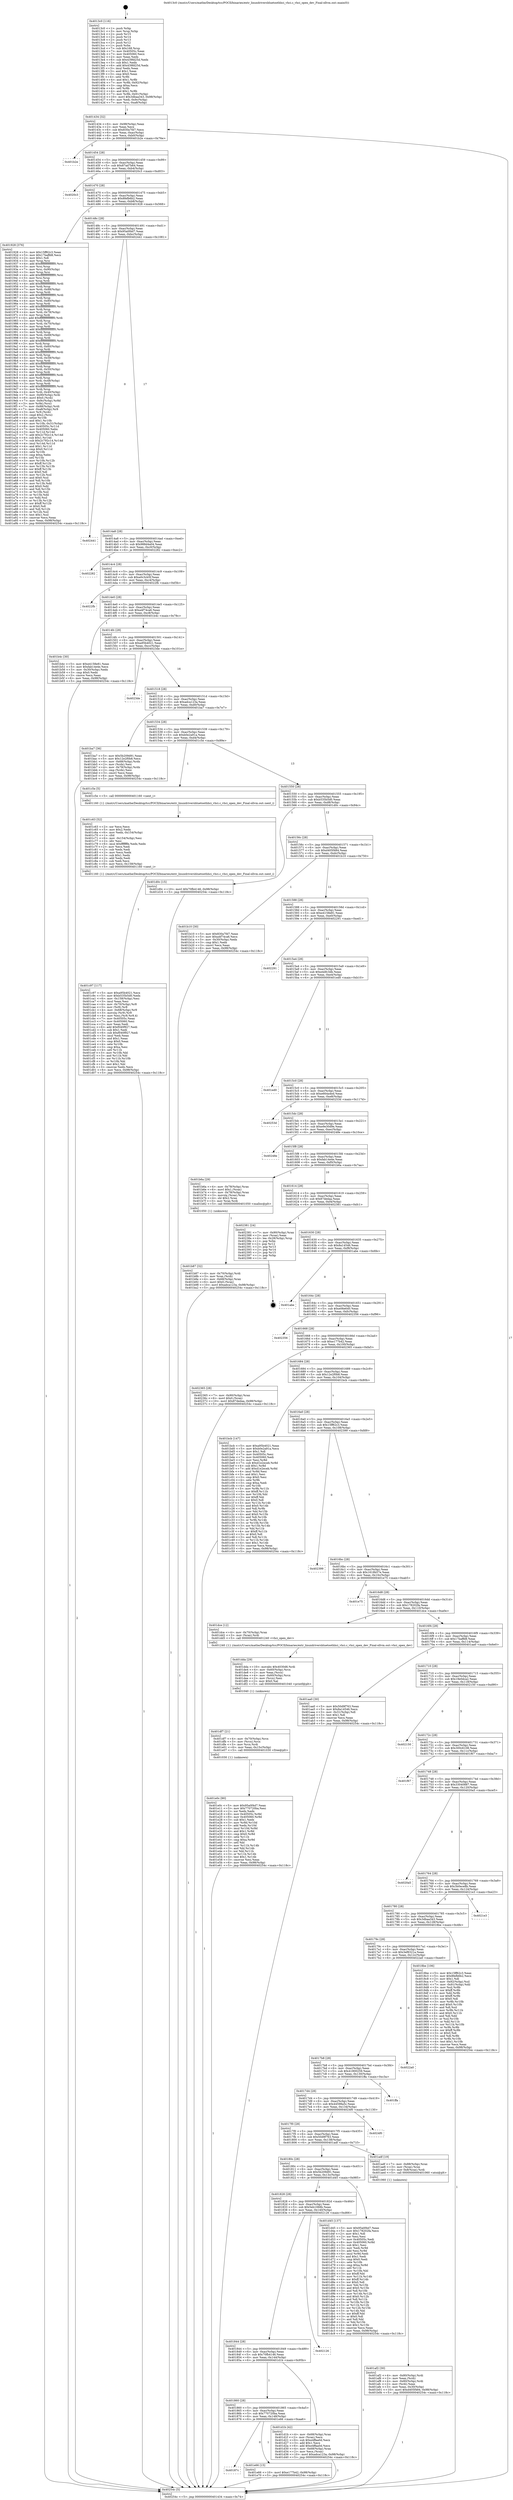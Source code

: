 digraph "0x4013c0" {
  label = "0x4013c0 (/mnt/c/Users/mathe/Desktop/tcc/POCII/binaries/extr_linuxdriversbluetoothhci_vhci.c_vhci_open_dev_Final-ollvm.out::main(0))"
  labelloc = "t"
  node[shape=record]

  Entry [label="",width=0.3,height=0.3,shape=circle,fillcolor=black,style=filled]
  "0x401434" [label="{
     0x401434 [32]\l
     | [instrs]\l
     &nbsp;&nbsp;0x401434 \<+6\>: mov -0x98(%rbp),%eax\l
     &nbsp;&nbsp;0x40143a \<+2\>: mov %eax,%ecx\l
     &nbsp;&nbsp;0x40143c \<+6\>: sub $0x830a7fd7,%ecx\l
     &nbsp;&nbsp;0x401442 \<+6\>: mov %eax,-0xac(%rbp)\l
     &nbsp;&nbsp;0x401448 \<+6\>: mov %ecx,-0xb0(%rbp)\l
     &nbsp;&nbsp;0x40144e \<+6\>: je 0000000000401b2e \<main+0x76e\>\l
  }"]
  "0x401b2e" [label="{
     0x401b2e\l
  }", style=dashed]
  "0x401454" [label="{
     0x401454 [28]\l
     | [instrs]\l
     &nbsp;&nbsp;0x401454 \<+5\>: jmp 0000000000401459 \<main+0x99\>\l
     &nbsp;&nbsp;0x401459 \<+6\>: mov -0xac(%rbp),%eax\l
     &nbsp;&nbsp;0x40145f \<+5\>: sub $0x87ad7b64,%eax\l
     &nbsp;&nbsp;0x401464 \<+6\>: mov %eax,-0xb4(%rbp)\l
     &nbsp;&nbsp;0x40146a \<+6\>: je 00000000004020c3 \<main+0xd03\>\l
  }"]
  Exit [label="",width=0.3,height=0.3,shape=circle,fillcolor=black,style=filled,peripheries=2]
  "0x4020c3" [label="{
     0x4020c3\l
  }", style=dashed]
  "0x401470" [label="{
     0x401470 [28]\l
     | [instrs]\l
     &nbsp;&nbsp;0x401470 \<+5\>: jmp 0000000000401475 \<main+0xb5\>\l
     &nbsp;&nbsp;0x401475 \<+6\>: mov -0xac(%rbp),%eax\l
     &nbsp;&nbsp;0x40147b \<+5\>: sub $0x8fefb6b2,%eax\l
     &nbsp;&nbsp;0x401480 \<+6\>: mov %eax,-0xb8(%rbp)\l
     &nbsp;&nbsp;0x401486 \<+6\>: je 0000000000401928 \<main+0x568\>\l
  }"]
  "0x40187c" [label="{
     0x40187c\l
  }", style=dashed]
  "0x401928" [label="{
     0x401928 [376]\l
     | [instrs]\l
     &nbsp;&nbsp;0x401928 \<+5\>: mov $0x15ff62c3,%eax\l
     &nbsp;&nbsp;0x40192d \<+5\>: mov $0x17baffd8,%ecx\l
     &nbsp;&nbsp;0x401932 \<+2\>: mov $0x1,%dl\l
     &nbsp;&nbsp;0x401934 \<+3\>: mov %rsp,%rsi\l
     &nbsp;&nbsp;0x401937 \<+4\>: add $0xfffffffffffffff0,%rsi\l
     &nbsp;&nbsp;0x40193b \<+3\>: mov %rsi,%rsp\l
     &nbsp;&nbsp;0x40193e \<+7\>: mov %rsi,-0x90(%rbp)\l
     &nbsp;&nbsp;0x401945 \<+3\>: mov %rsp,%rsi\l
     &nbsp;&nbsp;0x401948 \<+4\>: add $0xfffffffffffffff0,%rsi\l
     &nbsp;&nbsp;0x40194c \<+3\>: mov %rsi,%rsp\l
     &nbsp;&nbsp;0x40194f \<+3\>: mov %rsp,%rdi\l
     &nbsp;&nbsp;0x401952 \<+4\>: add $0xfffffffffffffff0,%rdi\l
     &nbsp;&nbsp;0x401956 \<+3\>: mov %rdi,%rsp\l
     &nbsp;&nbsp;0x401959 \<+7\>: mov %rdi,-0x88(%rbp)\l
     &nbsp;&nbsp;0x401960 \<+3\>: mov %rsp,%rdi\l
     &nbsp;&nbsp;0x401963 \<+4\>: add $0xfffffffffffffff0,%rdi\l
     &nbsp;&nbsp;0x401967 \<+3\>: mov %rdi,%rsp\l
     &nbsp;&nbsp;0x40196a \<+4\>: mov %rdi,-0x80(%rbp)\l
     &nbsp;&nbsp;0x40196e \<+3\>: mov %rsp,%rdi\l
     &nbsp;&nbsp;0x401971 \<+4\>: add $0xfffffffffffffff0,%rdi\l
     &nbsp;&nbsp;0x401975 \<+3\>: mov %rdi,%rsp\l
     &nbsp;&nbsp;0x401978 \<+4\>: mov %rdi,-0x78(%rbp)\l
     &nbsp;&nbsp;0x40197c \<+3\>: mov %rsp,%rdi\l
     &nbsp;&nbsp;0x40197f \<+4\>: add $0xfffffffffffffff0,%rdi\l
     &nbsp;&nbsp;0x401983 \<+3\>: mov %rdi,%rsp\l
     &nbsp;&nbsp;0x401986 \<+4\>: mov %rdi,-0x70(%rbp)\l
     &nbsp;&nbsp;0x40198a \<+3\>: mov %rsp,%rdi\l
     &nbsp;&nbsp;0x40198d \<+4\>: add $0xfffffffffffffff0,%rdi\l
     &nbsp;&nbsp;0x401991 \<+3\>: mov %rdi,%rsp\l
     &nbsp;&nbsp;0x401994 \<+4\>: mov %rdi,-0x68(%rbp)\l
     &nbsp;&nbsp;0x401998 \<+3\>: mov %rsp,%rdi\l
     &nbsp;&nbsp;0x40199b \<+4\>: add $0xfffffffffffffff0,%rdi\l
     &nbsp;&nbsp;0x40199f \<+3\>: mov %rdi,%rsp\l
     &nbsp;&nbsp;0x4019a2 \<+4\>: mov %rdi,-0x60(%rbp)\l
     &nbsp;&nbsp;0x4019a6 \<+3\>: mov %rsp,%rdi\l
     &nbsp;&nbsp;0x4019a9 \<+4\>: add $0xfffffffffffffff0,%rdi\l
     &nbsp;&nbsp;0x4019ad \<+3\>: mov %rdi,%rsp\l
     &nbsp;&nbsp;0x4019b0 \<+4\>: mov %rdi,-0x58(%rbp)\l
     &nbsp;&nbsp;0x4019b4 \<+3\>: mov %rsp,%rdi\l
     &nbsp;&nbsp;0x4019b7 \<+4\>: add $0xfffffffffffffff0,%rdi\l
     &nbsp;&nbsp;0x4019bb \<+3\>: mov %rdi,%rsp\l
     &nbsp;&nbsp;0x4019be \<+4\>: mov %rdi,-0x50(%rbp)\l
     &nbsp;&nbsp;0x4019c2 \<+3\>: mov %rsp,%rdi\l
     &nbsp;&nbsp;0x4019c5 \<+4\>: add $0xfffffffffffffff0,%rdi\l
     &nbsp;&nbsp;0x4019c9 \<+3\>: mov %rdi,%rsp\l
     &nbsp;&nbsp;0x4019cc \<+4\>: mov %rdi,-0x48(%rbp)\l
     &nbsp;&nbsp;0x4019d0 \<+3\>: mov %rsp,%rdi\l
     &nbsp;&nbsp;0x4019d3 \<+4\>: add $0xfffffffffffffff0,%rdi\l
     &nbsp;&nbsp;0x4019d7 \<+3\>: mov %rdi,%rsp\l
     &nbsp;&nbsp;0x4019da \<+4\>: mov %rdi,-0x40(%rbp)\l
     &nbsp;&nbsp;0x4019de \<+7\>: mov -0x90(%rbp),%rdi\l
     &nbsp;&nbsp;0x4019e5 \<+6\>: movl $0x0,(%rdi)\l
     &nbsp;&nbsp;0x4019eb \<+7\>: mov -0x9c(%rbp),%r8d\l
     &nbsp;&nbsp;0x4019f2 \<+3\>: mov %r8d,(%rsi)\l
     &nbsp;&nbsp;0x4019f5 \<+7\>: mov -0x88(%rbp),%rdi\l
     &nbsp;&nbsp;0x4019fc \<+7\>: mov -0xa8(%rbp),%r9\l
     &nbsp;&nbsp;0x401a03 \<+3\>: mov %r9,(%rdi)\l
     &nbsp;&nbsp;0x401a06 \<+3\>: cmpl $0x2,(%rsi)\l
     &nbsp;&nbsp;0x401a09 \<+4\>: setne %r10b\l
     &nbsp;&nbsp;0x401a0d \<+4\>: and $0x1,%r10b\l
     &nbsp;&nbsp;0x401a11 \<+4\>: mov %r10b,-0x31(%rbp)\l
     &nbsp;&nbsp;0x401a15 \<+8\>: mov 0x40505c,%r11d\l
     &nbsp;&nbsp;0x401a1d \<+7\>: mov 0x405060,%ebx\l
     &nbsp;&nbsp;0x401a24 \<+3\>: mov %r11d,%r14d\l
     &nbsp;&nbsp;0x401a27 \<+7\>: add $0x2c792c14,%r14d\l
     &nbsp;&nbsp;0x401a2e \<+4\>: sub $0x1,%r14d\l
     &nbsp;&nbsp;0x401a32 \<+7\>: sub $0x2c792c14,%r14d\l
     &nbsp;&nbsp;0x401a39 \<+4\>: imul %r14d,%r11d\l
     &nbsp;&nbsp;0x401a3d \<+4\>: and $0x1,%r11d\l
     &nbsp;&nbsp;0x401a41 \<+4\>: cmp $0x0,%r11d\l
     &nbsp;&nbsp;0x401a45 \<+4\>: sete %r10b\l
     &nbsp;&nbsp;0x401a49 \<+3\>: cmp $0xa,%ebx\l
     &nbsp;&nbsp;0x401a4c \<+4\>: setl %r15b\l
     &nbsp;&nbsp;0x401a50 \<+3\>: mov %r10b,%r12b\l
     &nbsp;&nbsp;0x401a53 \<+4\>: xor $0xff,%r12b\l
     &nbsp;&nbsp;0x401a57 \<+3\>: mov %r15b,%r13b\l
     &nbsp;&nbsp;0x401a5a \<+4\>: xor $0xff,%r13b\l
     &nbsp;&nbsp;0x401a5e \<+3\>: xor $0x0,%dl\l
     &nbsp;&nbsp;0x401a61 \<+3\>: mov %r12b,%sil\l
     &nbsp;&nbsp;0x401a64 \<+4\>: and $0x0,%sil\l
     &nbsp;&nbsp;0x401a68 \<+3\>: and %dl,%r10b\l
     &nbsp;&nbsp;0x401a6b \<+3\>: mov %r13b,%dil\l
     &nbsp;&nbsp;0x401a6e \<+4\>: and $0x0,%dil\l
     &nbsp;&nbsp;0x401a72 \<+3\>: and %dl,%r15b\l
     &nbsp;&nbsp;0x401a75 \<+3\>: or %r10b,%sil\l
     &nbsp;&nbsp;0x401a78 \<+3\>: or %r15b,%dil\l
     &nbsp;&nbsp;0x401a7b \<+3\>: xor %dil,%sil\l
     &nbsp;&nbsp;0x401a7e \<+3\>: or %r13b,%r12b\l
     &nbsp;&nbsp;0x401a81 \<+4\>: xor $0xff,%r12b\l
     &nbsp;&nbsp;0x401a85 \<+3\>: or $0x0,%dl\l
     &nbsp;&nbsp;0x401a88 \<+3\>: and %dl,%r12b\l
     &nbsp;&nbsp;0x401a8b \<+3\>: or %r12b,%sil\l
     &nbsp;&nbsp;0x401a8e \<+4\>: test $0x1,%sil\l
     &nbsp;&nbsp;0x401a92 \<+3\>: cmovne %ecx,%eax\l
     &nbsp;&nbsp;0x401a95 \<+6\>: mov %eax,-0x98(%rbp)\l
     &nbsp;&nbsp;0x401a9b \<+5\>: jmp 000000000040254c \<main+0x118c\>\l
  }"]
  "0x40148c" [label="{
     0x40148c [28]\l
     | [instrs]\l
     &nbsp;&nbsp;0x40148c \<+5\>: jmp 0000000000401491 \<main+0xd1\>\l
     &nbsp;&nbsp;0x401491 \<+6\>: mov -0xac(%rbp),%eax\l
     &nbsp;&nbsp;0x401497 \<+5\>: sub $0x95a0f4d7,%eax\l
     &nbsp;&nbsp;0x40149c \<+6\>: mov %eax,-0xbc(%rbp)\l
     &nbsp;&nbsp;0x4014a2 \<+6\>: je 0000000000402441 \<main+0x1081\>\l
  }"]
  "0x401e66" [label="{
     0x401e66 [15]\l
     | [instrs]\l
     &nbsp;&nbsp;0x401e66 \<+10\>: movl $0xe177b42,-0x98(%rbp)\l
     &nbsp;&nbsp;0x401e70 \<+5\>: jmp 000000000040254c \<main+0x118c\>\l
  }"]
  "0x402441" [label="{
     0x402441\l
  }", style=dashed]
  "0x4014a8" [label="{
     0x4014a8 [28]\l
     | [instrs]\l
     &nbsp;&nbsp;0x4014a8 \<+5\>: jmp 00000000004014ad \<main+0xed\>\l
     &nbsp;&nbsp;0x4014ad \<+6\>: mov -0xac(%rbp),%eax\l
     &nbsp;&nbsp;0x4014b3 \<+5\>: sub $0x988d4a04,%eax\l
     &nbsp;&nbsp;0x4014b8 \<+6\>: mov %eax,-0xc0(%rbp)\l
     &nbsp;&nbsp;0x4014be \<+6\>: je 0000000000402282 \<main+0xec2\>\l
  }"]
  "0x401e0c" [label="{
     0x401e0c [90]\l
     | [instrs]\l
     &nbsp;&nbsp;0x401e0c \<+5\>: mov $0x95a0f4d7,%eax\l
     &nbsp;&nbsp;0x401e11 \<+5\>: mov $0x770720ba,%esi\l
     &nbsp;&nbsp;0x401e16 \<+2\>: xor %edx,%edx\l
     &nbsp;&nbsp;0x401e18 \<+8\>: mov 0x40505c,%r8d\l
     &nbsp;&nbsp;0x401e20 \<+8\>: mov 0x405060,%r9d\l
     &nbsp;&nbsp;0x401e28 \<+3\>: sub $0x1,%edx\l
     &nbsp;&nbsp;0x401e2b \<+3\>: mov %r8d,%r10d\l
     &nbsp;&nbsp;0x401e2e \<+3\>: add %edx,%r10d\l
     &nbsp;&nbsp;0x401e31 \<+4\>: imul %r10d,%r8d\l
     &nbsp;&nbsp;0x401e35 \<+4\>: and $0x1,%r8d\l
     &nbsp;&nbsp;0x401e39 \<+4\>: cmp $0x0,%r8d\l
     &nbsp;&nbsp;0x401e3d \<+4\>: sete %r11b\l
     &nbsp;&nbsp;0x401e41 \<+4\>: cmp $0xa,%r9d\l
     &nbsp;&nbsp;0x401e45 \<+3\>: setl %bl\l
     &nbsp;&nbsp;0x401e48 \<+3\>: mov %r11b,%r14b\l
     &nbsp;&nbsp;0x401e4b \<+3\>: and %bl,%r14b\l
     &nbsp;&nbsp;0x401e4e \<+3\>: xor %bl,%r11b\l
     &nbsp;&nbsp;0x401e51 \<+3\>: or %r11b,%r14b\l
     &nbsp;&nbsp;0x401e54 \<+4\>: test $0x1,%r14b\l
     &nbsp;&nbsp;0x401e58 \<+3\>: cmovne %esi,%eax\l
     &nbsp;&nbsp;0x401e5b \<+6\>: mov %eax,-0x98(%rbp)\l
     &nbsp;&nbsp;0x401e61 \<+5\>: jmp 000000000040254c \<main+0x118c\>\l
  }"]
  "0x402282" [label="{
     0x402282\l
  }", style=dashed]
  "0x4014c4" [label="{
     0x4014c4 [28]\l
     | [instrs]\l
     &nbsp;&nbsp;0x4014c4 \<+5\>: jmp 00000000004014c9 \<main+0x109\>\l
     &nbsp;&nbsp;0x4014c9 \<+6\>: mov -0xac(%rbp),%eax\l
     &nbsp;&nbsp;0x4014cf \<+5\>: sub $0xa0c3cb5f,%eax\l
     &nbsp;&nbsp;0x4014d4 \<+6\>: mov %eax,-0xc4(%rbp)\l
     &nbsp;&nbsp;0x4014da \<+6\>: je 00000000004022fb \<main+0xf3b\>\l
  }"]
  "0x401df7" [label="{
     0x401df7 [21]\l
     | [instrs]\l
     &nbsp;&nbsp;0x401df7 \<+4\>: mov -0x70(%rbp),%rcx\l
     &nbsp;&nbsp;0x401dfb \<+3\>: mov (%rcx),%rcx\l
     &nbsp;&nbsp;0x401dfe \<+3\>: mov %rcx,%rdi\l
     &nbsp;&nbsp;0x401e01 \<+6\>: mov %eax,-0x15c(%rbp)\l
     &nbsp;&nbsp;0x401e07 \<+5\>: call 0000000000401030 \<free@plt\>\l
     | [calls]\l
     &nbsp;&nbsp;0x401030 \{1\} (unknown)\l
  }"]
  "0x4022fb" [label="{
     0x4022fb\l
  }", style=dashed]
  "0x4014e0" [label="{
     0x4014e0 [28]\l
     | [instrs]\l
     &nbsp;&nbsp;0x4014e0 \<+5\>: jmp 00000000004014e5 \<main+0x125\>\l
     &nbsp;&nbsp;0x4014e5 \<+6\>: mov -0xac(%rbp),%eax\l
     &nbsp;&nbsp;0x4014eb \<+5\>: sub $0xa4f74ca6,%eax\l
     &nbsp;&nbsp;0x4014f0 \<+6\>: mov %eax,-0xc8(%rbp)\l
     &nbsp;&nbsp;0x4014f6 \<+6\>: je 0000000000401b4c \<main+0x78c\>\l
  }"]
  "0x401dda" [label="{
     0x401dda [29]\l
     | [instrs]\l
     &nbsp;&nbsp;0x401dda \<+10\>: movabs $0x4030d6,%rdi\l
     &nbsp;&nbsp;0x401de4 \<+4\>: mov -0x60(%rbp),%rcx\l
     &nbsp;&nbsp;0x401de8 \<+2\>: mov %eax,(%rcx)\l
     &nbsp;&nbsp;0x401dea \<+4\>: mov -0x60(%rbp),%rcx\l
     &nbsp;&nbsp;0x401dee \<+2\>: mov (%rcx),%esi\l
     &nbsp;&nbsp;0x401df0 \<+2\>: mov $0x0,%al\l
     &nbsp;&nbsp;0x401df2 \<+5\>: call 0000000000401040 \<printf@plt\>\l
     | [calls]\l
     &nbsp;&nbsp;0x401040 \{1\} (unknown)\l
  }"]
  "0x401b4c" [label="{
     0x401b4c [30]\l
     | [instrs]\l
     &nbsp;&nbsp;0x401b4c \<+5\>: mov $0xe4158e81,%eax\l
     &nbsp;&nbsp;0x401b51 \<+5\>: mov $0xfab14e4e,%ecx\l
     &nbsp;&nbsp;0x401b56 \<+3\>: mov -0x30(%rbp),%edx\l
     &nbsp;&nbsp;0x401b59 \<+3\>: cmp $0x0,%edx\l
     &nbsp;&nbsp;0x401b5c \<+3\>: cmove %ecx,%eax\l
     &nbsp;&nbsp;0x401b5f \<+6\>: mov %eax,-0x98(%rbp)\l
     &nbsp;&nbsp;0x401b65 \<+5\>: jmp 000000000040254c \<main+0x118c\>\l
  }"]
  "0x4014fc" [label="{
     0x4014fc [28]\l
     | [instrs]\l
     &nbsp;&nbsp;0x4014fc \<+5\>: jmp 0000000000401501 \<main+0x141\>\l
     &nbsp;&nbsp;0x401501 \<+6\>: mov -0xac(%rbp),%eax\l
     &nbsp;&nbsp;0x401507 \<+5\>: sub $0xa95b4021,%eax\l
     &nbsp;&nbsp;0x40150c \<+6\>: mov %eax,-0xcc(%rbp)\l
     &nbsp;&nbsp;0x401512 \<+6\>: je 00000000004023de \<main+0x101e\>\l
  }"]
  "0x401860" [label="{
     0x401860 [28]\l
     | [instrs]\l
     &nbsp;&nbsp;0x401860 \<+5\>: jmp 0000000000401865 \<main+0x4a5\>\l
     &nbsp;&nbsp;0x401865 \<+6\>: mov -0xac(%rbp),%eax\l
     &nbsp;&nbsp;0x40186b \<+5\>: sub $0x770720ba,%eax\l
     &nbsp;&nbsp;0x401870 \<+6\>: mov %eax,-0x148(%rbp)\l
     &nbsp;&nbsp;0x401876 \<+6\>: je 0000000000401e66 \<main+0xaa6\>\l
  }"]
  "0x4023de" [label="{
     0x4023de\l
  }", style=dashed]
  "0x401518" [label="{
     0x401518 [28]\l
     | [instrs]\l
     &nbsp;&nbsp;0x401518 \<+5\>: jmp 000000000040151d \<main+0x15d\>\l
     &nbsp;&nbsp;0x40151d \<+6\>: mov -0xac(%rbp),%eax\l
     &nbsp;&nbsp;0x401523 \<+5\>: sub $0xadca123a,%eax\l
     &nbsp;&nbsp;0x401528 \<+6\>: mov %eax,-0xd0(%rbp)\l
     &nbsp;&nbsp;0x40152e \<+6\>: je 0000000000401ba7 \<main+0x7e7\>\l
  }"]
  "0x401d1b" [label="{
     0x401d1b [42]\l
     | [instrs]\l
     &nbsp;&nbsp;0x401d1b \<+4\>: mov -0x68(%rbp),%rax\l
     &nbsp;&nbsp;0x401d1f \<+2\>: mov (%rax),%ecx\l
     &nbsp;&nbsp;0x401d21 \<+6\>: sub $0xe4ffaa0d,%ecx\l
     &nbsp;&nbsp;0x401d27 \<+3\>: add $0x1,%ecx\l
     &nbsp;&nbsp;0x401d2a \<+6\>: add $0xe4ffaa0d,%ecx\l
     &nbsp;&nbsp;0x401d30 \<+4\>: mov -0x68(%rbp),%rax\l
     &nbsp;&nbsp;0x401d34 \<+2\>: mov %ecx,(%rax)\l
     &nbsp;&nbsp;0x401d36 \<+10\>: movl $0xadca123a,-0x98(%rbp)\l
     &nbsp;&nbsp;0x401d40 \<+5\>: jmp 000000000040254c \<main+0x118c\>\l
  }"]
  "0x401ba7" [label="{
     0x401ba7 [36]\l
     | [instrs]\l
     &nbsp;&nbsp;0x401ba7 \<+5\>: mov $0x5b209d91,%eax\l
     &nbsp;&nbsp;0x401bac \<+5\>: mov $0x12e2f0b8,%ecx\l
     &nbsp;&nbsp;0x401bb1 \<+4\>: mov -0x68(%rbp),%rdx\l
     &nbsp;&nbsp;0x401bb5 \<+2\>: mov (%rdx),%esi\l
     &nbsp;&nbsp;0x401bb7 \<+4\>: mov -0x78(%rbp),%rdx\l
     &nbsp;&nbsp;0x401bbb \<+2\>: cmp (%rdx),%esi\l
     &nbsp;&nbsp;0x401bbd \<+3\>: cmovl %ecx,%eax\l
     &nbsp;&nbsp;0x401bc0 \<+6\>: mov %eax,-0x98(%rbp)\l
     &nbsp;&nbsp;0x401bc6 \<+5\>: jmp 000000000040254c \<main+0x118c\>\l
  }"]
  "0x401534" [label="{
     0x401534 [28]\l
     | [instrs]\l
     &nbsp;&nbsp;0x401534 \<+5\>: jmp 0000000000401539 \<main+0x179\>\l
     &nbsp;&nbsp;0x401539 \<+6\>: mov -0xac(%rbp),%eax\l
     &nbsp;&nbsp;0x40153f \<+5\>: sub $0xb0e2a91a,%eax\l
     &nbsp;&nbsp;0x401544 \<+6\>: mov %eax,-0xd4(%rbp)\l
     &nbsp;&nbsp;0x40154a \<+6\>: je 0000000000401c5e \<main+0x89e\>\l
  }"]
  "0x401844" [label="{
     0x401844 [28]\l
     | [instrs]\l
     &nbsp;&nbsp;0x401844 \<+5\>: jmp 0000000000401849 \<main+0x489\>\l
     &nbsp;&nbsp;0x401849 \<+6\>: mov -0xac(%rbp),%eax\l
     &nbsp;&nbsp;0x40184f \<+5\>: sub $0x70fb4146,%eax\l
     &nbsp;&nbsp;0x401854 \<+6\>: mov %eax,-0x144(%rbp)\l
     &nbsp;&nbsp;0x40185a \<+6\>: je 0000000000401d1b \<main+0x95b\>\l
  }"]
  "0x401c5e" [label="{
     0x401c5e [5]\l
     | [instrs]\l
     &nbsp;&nbsp;0x401c5e \<+5\>: call 0000000000401160 \<next_i\>\l
     | [calls]\l
     &nbsp;&nbsp;0x401160 \{1\} (/mnt/c/Users/mathe/Desktop/tcc/POCII/binaries/extr_linuxdriversbluetoothhci_vhci.c_vhci_open_dev_Final-ollvm.out::next_i)\l
  }"]
  "0x401550" [label="{
     0x401550 [28]\l
     | [instrs]\l
     &nbsp;&nbsp;0x401550 \<+5\>: jmp 0000000000401555 \<main+0x195\>\l
     &nbsp;&nbsp;0x401555 \<+6\>: mov -0xac(%rbp),%eax\l
     &nbsp;&nbsp;0x40155b \<+5\>: sub $0xb535b5d0,%eax\l
     &nbsp;&nbsp;0x401560 \<+6\>: mov %eax,-0xd8(%rbp)\l
     &nbsp;&nbsp;0x401566 \<+6\>: je 0000000000401d0c \<main+0x94c\>\l
  }"]
  "0x402126" [label="{
     0x402126\l
  }", style=dashed]
  "0x401d0c" [label="{
     0x401d0c [15]\l
     | [instrs]\l
     &nbsp;&nbsp;0x401d0c \<+10\>: movl $0x70fb4146,-0x98(%rbp)\l
     &nbsp;&nbsp;0x401d16 \<+5\>: jmp 000000000040254c \<main+0x118c\>\l
  }"]
  "0x40156c" [label="{
     0x40156c [28]\l
     | [instrs]\l
     &nbsp;&nbsp;0x40156c \<+5\>: jmp 0000000000401571 \<main+0x1b1\>\l
     &nbsp;&nbsp;0x401571 \<+6\>: mov -0xac(%rbp),%eax\l
     &nbsp;&nbsp;0x401577 \<+5\>: sub $0xd405f484,%eax\l
     &nbsp;&nbsp;0x40157c \<+6\>: mov %eax,-0xdc(%rbp)\l
     &nbsp;&nbsp;0x401582 \<+6\>: je 0000000000401b10 \<main+0x750\>\l
  }"]
  "0x401828" [label="{
     0x401828 [28]\l
     | [instrs]\l
     &nbsp;&nbsp;0x401828 \<+5\>: jmp 000000000040182d \<main+0x46d\>\l
     &nbsp;&nbsp;0x40182d \<+6\>: mov -0xac(%rbp),%eax\l
     &nbsp;&nbsp;0x401833 \<+5\>: sub $0x5eb1068b,%eax\l
     &nbsp;&nbsp;0x401838 \<+6\>: mov %eax,-0x140(%rbp)\l
     &nbsp;&nbsp;0x40183e \<+6\>: je 0000000000402126 \<main+0xd66\>\l
  }"]
  "0x401b10" [label="{
     0x401b10 [30]\l
     | [instrs]\l
     &nbsp;&nbsp;0x401b10 \<+5\>: mov $0x830a7fd7,%eax\l
     &nbsp;&nbsp;0x401b15 \<+5\>: mov $0xa4f74ca6,%ecx\l
     &nbsp;&nbsp;0x401b1a \<+3\>: mov -0x30(%rbp),%edx\l
     &nbsp;&nbsp;0x401b1d \<+3\>: cmp $0x1,%edx\l
     &nbsp;&nbsp;0x401b20 \<+3\>: cmovl %ecx,%eax\l
     &nbsp;&nbsp;0x401b23 \<+6\>: mov %eax,-0x98(%rbp)\l
     &nbsp;&nbsp;0x401b29 \<+5\>: jmp 000000000040254c \<main+0x118c\>\l
  }"]
  "0x401588" [label="{
     0x401588 [28]\l
     | [instrs]\l
     &nbsp;&nbsp;0x401588 \<+5\>: jmp 000000000040158d \<main+0x1cd\>\l
     &nbsp;&nbsp;0x40158d \<+6\>: mov -0xac(%rbp),%eax\l
     &nbsp;&nbsp;0x401593 \<+5\>: sub $0xe4158e81,%eax\l
     &nbsp;&nbsp;0x401598 \<+6\>: mov %eax,-0xe0(%rbp)\l
     &nbsp;&nbsp;0x40159e \<+6\>: je 0000000000402291 \<main+0xed1\>\l
  }"]
  "0x401d45" [label="{
     0x401d45 [137]\l
     | [instrs]\l
     &nbsp;&nbsp;0x401d45 \<+5\>: mov $0x95a0f4d7,%eax\l
     &nbsp;&nbsp;0x401d4a \<+5\>: mov $0x178202fa,%ecx\l
     &nbsp;&nbsp;0x401d4f \<+2\>: mov $0x1,%dl\l
     &nbsp;&nbsp;0x401d51 \<+2\>: xor %esi,%esi\l
     &nbsp;&nbsp;0x401d53 \<+7\>: mov 0x40505c,%edi\l
     &nbsp;&nbsp;0x401d5a \<+8\>: mov 0x405060,%r8d\l
     &nbsp;&nbsp;0x401d62 \<+3\>: sub $0x1,%esi\l
     &nbsp;&nbsp;0x401d65 \<+3\>: mov %edi,%r9d\l
     &nbsp;&nbsp;0x401d68 \<+3\>: add %esi,%r9d\l
     &nbsp;&nbsp;0x401d6b \<+4\>: imul %r9d,%edi\l
     &nbsp;&nbsp;0x401d6f \<+3\>: and $0x1,%edi\l
     &nbsp;&nbsp;0x401d72 \<+3\>: cmp $0x0,%edi\l
     &nbsp;&nbsp;0x401d75 \<+4\>: sete %r10b\l
     &nbsp;&nbsp;0x401d79 \<+4\>: cmp $0xa,%r8d\l
     &nbsp;&nbsp;0x401d7d \<+4\>: setl %r11b\l
     &nbsp;&nbsp;0x401d81 \<+3\>: mov %r10b,%bl\l
     &nbsp;&nbsp;0x401d84 \<+3\>: xor $0xff,%bl\l
     &nbsp;&nbsp;0x401d87 \<+3\>: mov %r11b,%r14b\l
     &nbsp;&nbsp;0x401d8a \<+4\>: xor $0xff,%r14b\l
     &nbsp;&nbsp;0x401d8e \<+3\>: xor $0x0,%dl\l
     &nbsp;&nbsp;0x401d91 \<+3\>: mov %bl,%r15b\l
     &nbsp;&nbsp;0x401d94 \<+4\>: and $0x0,%r15b\l
     &nbsp;&nbsp;0x401d98 \<+3\>: and %dl,%r10b\l
     &nbsp;&nbsp;0x401d9b \<+3\>: mov %r14b,%r12b\l
     &nbsp;&nbsp;0x401d9e \<+4\>: and $0x0,%r12b\l
     &nbsp;&nbsp;0x401da2 \<+3\>: and %dl,%r11b\l
     &nbsp;&nbsp;0x401da5 \<+3\>: or %r10b,%r15b\l
     &nbsp;&nbsp;0x401da8 \<+3\>: or %r11b,%r12b\l
     &nbsp;&nbsp;0x401dab \<+3\>: xor %r12b,%r15b\l
     &nbsp;&nbsp;0x401dae \<+3\>: or %r14b,%bl\l
     &nbsp;&nbsp;0x401db1 \<+3\>: xor $0xff,%bl\l
     &nbsp;&nbsp;0x401db4 \<+3\>: or $0x0,%dl\l
     &nbsp;&nbsp;0x401db7 \<+2\>: and %dl,%bl\l
     &nbsp;&nbsp;0x401db9 \<+3\>: or %bl,%r15b\l
     &nbsp;&nbsp;0x401dbc \<+4\>: test $0x1,%r15b\l
     &nbsp;&nbsp;0x401dc0 \<+3\>: cmovne %ecx,%eax\l
     &nbsp;&nbsp;0x401dc3 \<+6\>: mov %eax,-0x98(%rbp)\l
     &nbsp;&nbsp;0x401dc9 \<+5\>: jmp 000000000040254c \<main+0x118c\>\l
  }"]
  "0x402291" [label="{
     0x402291\l
  }", style=dashed]
  "0x4015a4" [label="{
     0x4015a4 [28]\l
     | [instrs]\l
     &nbsp;&nbsp;0x4015a4 \<+5\>: jmp 00000000004015a9 \<main+0x1e9\>\l
     &nbsp;&nbsp;0x4015a9 \<+6\>: mov -0xac(%rbp),%eax\l
     &nbsp;&nbsp;0x4015af \<+5\>: sub $0xe4dfc3db,%eax\l
     &nbsp;&nbsp;0x4015b4 \<+6\>: mov %eax,-0xe4(%rbp)\l
     &nbsp;&nbsp;0x4015ba \<+6\>: je 0000000000401ed0 \<main+0xb10\>\l
  }"]
  "0x401c97" [label="{
     0x401c97 [117]\l
     | [instrs]\l
     &nbsp;&nbsp;0x401c97 \<+5\>: mov $0xa95b4021,%ecx\l
     &nbsp;&nbsp;0x401c9c \<+5\>: mov $0xb535b5d0,%edx\l
     &nbsp;&nbsp;0x401ca1 \<+6\>: mov -0x158(%rbp),%esi\l
     &nbsp;&nbsp;0x401ca7 \<+3\>: imul %eax,%esi\l
     &nbsp;&nbsp;0x401caa \<+4\>: mov -0x70(%rbp),%r8\l
     &nbsp;&nbsp;0x401cae \<+3\>: mov (%r8),%r8\l
     &nbsp;&nbsp;0x401cb1 \<+4\>: mov -0x68(%rbp),%r9\l
     &nbsp;&nbsp;0x401cb5 \<+3\>: movslq (%r9),%r9\l
     &nbsp;&nbsp;0x401cb8 \<+4\>: mov %esi,(%r8,%r9,4)\l
     &nbsp;&nbsp;0x401cbc \<+7\>: mov 0x40505c,%eax\l
     &nbsp;&nbsp;0x401cc3 \<+7\>: mov 0x405060,%esi\l
     &nbsp;&nbsp;0x401cca \<+2\>: mov %eax,%edi\l
     &nbsp;&nbsp;0x401ccc \<+6\>: add $0xf040f927,%edi\l
     &nbsp;&nbsp;0x401cd2 \<+3\>: sub $0x1,%edi\l
     &nbsp;&nbsp;0x401cd5 \<+6\>: sub $0xf040f927,%edi\l
     &nbsp;&nbsp;0x401cdb \<+3\>: imul %edi,%eax\l
     &nbsp;&nbsp;0x401cde \<+3\>: and $0x1,%eax\l
     &nbsp;&nbsp;0x401ce1 \<+3\>: cmp $0x0,%eax\l
     &nbsp;&nbsp;0x401ce4 \<+4\>: sete %r10b\l
     &nbsp;&nbsp;0x401ce8 \<+3\>: cmp $0xa,%esi\l
     &nbsp;&nbsp;0x401ceb \<+4\>: setl %r11b\l
     &nbsp;&nbsp;0x401cef \<+3\>: mov %r10b,%bl\l
     &nbsp;&nbsp;0x401cf2 \<+3\>: and %r11b,%bl\l
     &nbsp;&nbsp;0x401cf5 \<+3\>: xor %r11b,%r10b\l
     &nbsp;&nbsp;0x401cf8 \<+3\>: or %r10b,%bl\l
     &nbsp;&nbsp;0x401cfb \<+3\>: test $0x1,%bl\l
     &nbsp;&nbsp;0x401cfe \<+3\>: cmovne %edx,%ecx\l
     &nbsp;&nbsp;0x401d01 \<+6\>: mov %ecx,-0x98(%rbp)\l
     &nbsp;&nbsp;0x401d07 \<+5\>: jmp 000000000040254c \<main+0x118c\>\l
  }"]
  "0x401ed0" [label="{
     0x401ed0\l
  }", style=dashed]
  "0x4015c0" [label="{
     0x4015c0 [28]\l
     | [instrs]\l
     &nbsp;&nbsp;0x4015c0 \<+5\>: jmp 00000000004015c5 \<main+0x205\>\l
     &nbsp;&nbsp;0x4015c5 \<+6\>: mov -0xac(%rbp),%eax\l
     &nbsp;&nbsp;0x4015cb \<+5\>: sub $0xe664a4ed,%eax\l
     &nbsp;&nbsp;0x4015d0 \<+6\>: mov %eax,-0xe8(%rbp)\l
     &nbsp;&nbsp;0x4015d6 \<+6\>: je 000000000040253d \<main+0x117d\>\l
  }"]
  "0x401c63" [label="{
     0x401c63 [52]\l
     | [instrs]\l
     &nbsp;&nbsp;0x401c63 \<+2\>: xor %ecx,%ecx\l
     &nbsp;&nbsp;0x401c65 \<+5\>: mov $0x2,%edx\l
     &nbsp;&nbsp;0x401c6a \<+6\>: mov %edx,-0x154(%rbp)\l
     &nbsp;&nbsp;0x401c70 \<+1\>: cltd\l
     &nbsp;&nbsp;0x401c71 \<+6\>: mov -0x154(%rbp),%esi\l
     &nbsp;&nbsp;0x401c77 \<+2\>: idiv %esi\l
     &nbsp;&nbsp;0x401c79 \<+6\>: imul $0xfffffffe,%edx,%edx\l
     &nbsp;&nbsp;0x401c7f \<+2\>: mov %ecx,%edi\l
     &nbsp;&nbsp;0x401c81 \<+2\>: sub %edx,%edi\l
     &nbsp;&nbsp;0x401c83 \<+2\>: mov %ecx,%edx\l
     &nbsp;&nbsp;0x401c85 \<+3\>: sub $0x1,%edx\l
     &nbsp;&nbsp;0x401c88 \<+2\>: add %edx,%edi\l
     &nbsp;&nbsp;0x401c8a \<+2\>: sub %edi,%ecx\l
     &nbsp;&nbsp;0x401c8c \<+6\>: mov %ecx,-0x158(%rbp)\l
     &nbsp;&nbsp;0x401c92 \<+5\>: call 0000000000401160 \<next_i\>\l
     | [calls]\l
     &nbsp;&nbsp;0x401160 \{1\} (/mnt/c/Users/mathe/Desktop/tcc/POCII/binaries/extr_linuxdriversbluetoothhci_vhci.c_vhci_open_dev_Final-ollvm.out::next_i)\l
  }"]
  "0x40253d" [label="{
     0x40253d\l
  }", style=dashed]
  "0x4015dc" [label="{
     0x4015dc [28]\l
     | [instrs]\l
     &nbsp;&nbsp;0x4015dc \<+5\>: jmp 00000000004015e1 \<main+0x221\>\l
     &nbsp;&nbsp;0x4015e1 \<+6\>: mov -0xac(%rbp),%eax\l
     &nbsp;&nbsp;0x4015e7 \<+5\>: sub $0xe9e30d9e,%eax\l
     &nbsp;&nbsp;0x4015ec \<+6\>: mov %eax,-0xec(%rbp)\l
     &nbsp;&nbsp;0x4015f2 \<+6\>: je 000000000040248e \<main+0x10ce\>\l
  }"]
  "0x401b87" [label="{
     0x401b87 [32]\l
     | [instrs]\l
     &nbsp;&nbsp;0x401b87 \<+4\>: mov -0x70(%rbp),%rdi\l
     &nbsp;&nbsp;0x401b8b \<+3\>: mov %rax,(%rdi)\l
     &nbsp;&nbsp;0x401b8e \<+4\>: mov -0x68(%rbp),%rax\l
     &nbsp;&nbsp;0x401b92 \<+6\>: movl $0x0,(%rax)\l
     &nbsp;&nbsp;0x401b98 \<+10\>: movl $0xadca123a,-0x98(%rbp)\l
     &nbsp;&nbsp;0x401ba2 \<+5\>: jmp 000000000040254c \<main+0x118c\>\l
  }"]
  "0x40248e" [label="{
     0x40248e\l
  }", style=dashed]
  "0x4015f8" [label="{
     0x4015f8 [28]\l
     | [instrs]\l
     &nbsp;&nbsp;0x4015f8 \<+5\>: jmp 00000000004015fd \<main+0x23d\>\l
     &nbsp;&nbsp;0x4015fd \<+6\>: mov -0xac(%rbp),%eax\l
     &nbsp;&nbsp;0x401603 \<+5\>: sub $0xfab14e4e,%eax\l
     &nbsp;&nbsp;0x401608 \<+6\>: mov %eax,-0xf0(%rbp)\l
     &nbsp;&nbsp;0x40160e \<+6\>: je 0000000000401b6a \<main+0x7aa\>\l
  }"]
  "0x401af2" [label="{
     0x401af2 [30]\l
     | [instrs]\l
     &nbsp;&nbsp;0x401af2 \<+4\>: mov -0x80(%rbp),%rdi\l
     &nbsp;&nbsp;0x401af6 \<+2\>: mov %eax,(%rdi)\l
     &nbsp;&nbsp;0x401af8 \<+4\>: mov -0x80(%rbp),%rdi\l
     &nbsp;&nbsp;0x401afc \<+2\>: mov (%rdi),%eax\l
     &nbsp;&nbsp;0x401afe \<+3\>: mov %eax,-0x30(%rbp)\l
     &nbsp;&nbsp;0x401b01 \<+10\>: movl $0xd405f484,-0x98(%rbp)\l
     &nbsp;&nbsp;0x401b0b \<+5\>: jmp 000000000040254c \<main+0x118c\>\l
  }"]
  "0x401b6a" [label="{
     0x401b6a [29]\l
     | [instrs]\l
     &nbsp;&nbsp;0x401b6a \<+4\>: mov -0x78(%rbp),%rax\l
     &nbsp;&nbsp;0x401b6e \<+6\>: movl $0x1,(%rax)\l
     &nbsp;&nbsp;0x401b74 \<+4\>: mov -0x78(%rbp),%rax\l
     &nbsp;&nbsp;0x401b78 \<+3\>: movslq (%rax),%rax\l
     &nbsp;&nbsp;0x401b7b \<+4\>: shl $0x2,%rax\l
     &nbsp;&nbsp;0x401b7f \<+3\>: mov %rax,%rdi\l
     &nbsp;&nbsp;0x401b82 \<+5\>: call 0000000000401050 \<malloc@plt\>\l
     | [calls]\l
     &nbsp;&nbsp;0x401050 \{1\} (unknown)\l
  }"]
  "0x401614" [label="{
     0x401614 [28]\l
     | [instrs]\l
     &nbsp;&nbsp;0x401614 \<+5\>: jmp 0000000000401619 \<main+0x259\>\l
     &nbsp;&nbsp;0x401619 \<+6\>: mov -0xac(%rbp),%eax\l
     &nbsp;&nbsp;0x40161f \<+5\>: sub $0x87dedaa,%eax\l
     &nbsp;&nbsp;0x401624 \<+6\>: mov %eax,-0xf4(%rbp)\l
     &nbsp;&nbsp;0x40162a \<+6\>: je 0000000000402381 \<main+0xfc1\>\l
  }"]
  "0x40180c" [label="{
     0x40180c [28]\l
     | [instrs]\l
     &nbsp;&nbsp;0x40180c \<+5\>: jmp 0000000000401811 \<main+0x451\>\l
     &nbsp;&nbsp;0x401811 \<+6\>: mov -0xac(%rbp),%eax\l
     &nbsp;&nbsp;0x401817 \<+5\>: sub $0x5b209d91,%eax\l
     &nbsp;&nbsp;0x40181c \<+6\>: mov %eax,-0x13c(%rbp)\l
     &nbsp;&nbsp;0x401822 \<+6\>: je 0000000000401d45 \<main+0x985\>\l
  }"]
  "0x402381" [label="{
     0x402381 [24]\l
     | [instrs]\l
     &nbsp;&nbsp;0x402381 \<+7\>: mov -0x90(%rbp),%rax\l
     &nbsp;&nbsp;0x402388 \<+2\>: mov (%rax),%eax\l
     &nbsp;&nbsp;0x40238a \<+4\>: lea -0x28(%rbp),%rsp\l
     &nbsp;&nbsp;0x40238e \<+1\>: pop %rbx\l
     &nbsp;&nbsp;0x40238f \<+2\>: pop %r12\l
     &nbsp;&nbsp;0x402391 \<+2\>: pop %r13\l
     &nbsp;&nbsp;0x402393 \<+2\>: pop %r14\l
     &nbsp;&nbsp;0x402395 \<+2\>: pop %r15\l
     &nbsp;&nbsp;0x402397 \<+1\>: pop %rbp\l
     &nbsp;&nbsp;0x402398 \<+1\>: ret\l
  }"]
  "0x401630" [label="{
     0x401630 [28]\l
     | [instrs]\l
     &nbsp;&nbsp;0x401630 \<+5\>: jmp 0000000000401635 \<main+0x275\>\l
     &nbsp;&nbsp;0x401635 \<+6\>: mov -0xac(%rbp),%eax\l
     &nbsp;&nbsp;0x40163b \<+5\>: sub $0x8a14546,%eax\l
     &nbsp;&nbsp;0x401640 \<+6\>: mov %eax,-0xf8(%rbp)\l
     &nbsp;&nbsp;0x401646 \<+6\>: je 0000000000401abe \<main+0x6fe\>\l
  }"]
  "0x401adf" [label="{
     0x401adf [19]\l
     | [instrs]\l
     &nbsp;&nbsp;0x401adf \<+7\>: mov -0x88(%rbp),%rax\l
     &nbsp;&nbsp;0x401ae6 \<+3\>: mov (%rax),%rax\l
     &nbsp;&nbsp;0x401ae9 \<+4\>: mov 0x8(%rax),%rdi\l
     &nbsp;&nbsp;0x401aed \<+5\>: call 0000000000401060 \<atoi@plt\>\l
     | [calls]\l
     &nbsp;&nbsp;0x401060 \{1\} (unknown)\l
  }"]
  "0x401abe" [label="{
     0x401abe\l
  }", style=dashed]
  "0x40164c" [label="{
     0x40164c [28]\l
     | [instrs]\l
     &nbsp;&nbsp;0x40164c \<+5\>: jmp 0000000000401651 \<main+0x291\>\l
     &nbsp;&nbsp;0x401651 \<+6\>: mov -0xac(%rbp),%eax\l
     &nbsp;&nbsp;0x401657 \<+5\>: sub $0xe06e640,%eax\l
     &nbsp;&nbsp;0x40165c \<+6\>: mov %eax,-0xfc(%rbp)\l
     &nbsp;&nbsp;0x401662 \<+6\>: je 0000000000402356 \<main+0xf96\>\l
  }"]
  "0x4017f0" [label="{
     0x4017f0 [28]\l
     | [instrs]\l
     &nbsp;&nbsp;0x4017f0 \<+5\>: jmp 00000000004017f5 \<main+0x435\>\l
     &nbsp;&nbsp;0x4017f5 \<+6\>: mov -0xac(%rbp),%eax\l
     &nbsp;&nbsp;0x4017fb \<+5\>: sub $0x50d9f763,%eax\l
     &nbsp;&nbsp;0x401800 \<+6\>: mov %eax,-0x138(%rbp)\l
     &nbsp;&nbsp;0x401806 \<+6\>: je 0000000000401adf \<main+0x71f\>\l
  }"]
  "0x402356" [label="{
     0x402356\l
  }", style=dashed]
  "0x401668" [label="{
     0x401668 [28]\l
     | [instrs]\l
     &nbsp;&nbsp;0x401668 \<+5\>: jmp 000000000040166d \<main+0x2ad\>\l
     &nbsp;&nbsp;0x40166d \<+6\>: mov -0xac(%rbp),%eax\l
     &nbsp;&nbsp;0x401673 \<+5\>: sub $0xe177b42,%eax\l
     &nbsp;&nbsp;0x401678 \<+6\>: mov %eax,-0x100(%rbp)\l
     &nbsp;&nbsp;0x40167e \<+6\>: je 0000000000402365 \<main+0xfa5\>\l
  }"]
  "0x4024f0" [label="{
     0x4024f0\l
  }", style=dashed]
  "0x402365" [label="{
     0x402365 [28]\l
     | [instrs]\l
     &nbsp;&nbsp;0x402365 \<+7\>: mov -0x90(%rbp),%rax\l
     &nbsp;&nbsp;0x40236c \<+6\>: movl $0x0,(%rax)\l
     &nbsp;&nbsp;0x402372 \<+10\>: movl $0x87dedaa,-0x98(%rbp)\l
     &nbsp;&nbsp;0x40237c \<+5\>: jmp 000000000040254c \<main+0x118c\>\l
  }"]
  "0x401684" [label="{
     0x401684 [28]\l
     | [instrs]\l
     &nbsp;&nbsp;0x401684 \<+5\>: jmp 0000000000401689 \<main+0x2c9\>\l
     &nbsp;&nbsp;0x401689 \<+6\>: mov -0xac(%rbp),%eax\l
     &nbsp;&nbsp;0x40168f \<+5\>: sub $0x12e2f0b8,%eax\l
     &nbsp;&nbsp;0x401694 \<+6\>: mov %eax,-0x104(%rbp)\l
     &nbsp;&nbsp;0x40169a \<+6\>: je 0000000000401bcb \<main+0x80b\>\l
  }"]
  "0x4017d4" [label="{
     0x4017d4 [28]\l
     | [instrs]\l
     &nbsp;&nbsp;0x4017d4 \<+5\>: jmp 00000000004017d9 \<main+0x419\>\l
     &nbsp;&nbsp;0x4017d9 \<+6\>: mov -0xac(%rbp),%eax\l
     &nbsp;&nbsp;0x4017df \<+5\>: sub $0x44598a5c,%eax\l
     &nbsp;&nbsp;0x4017e4 \<+6\>: mov %eax,-0x134(%rbp)\l
     &nbsp;&nbsp;0x4017ea \<+6\>: je 00000000004024f0 \<main+0x1130\>\l
  }"]
  "0x401bcb" [label="{
     0x401bcb [147]\l
     | [instrs]\l
     &nbsp;&nbsp;0x401bcb \<+5\>: mov $0xa95b4021,%eax\l
     &nbsp;&nbsp;0x401bd0 \<+5\>: mov $0xb0e2a91a,%ecx\l
     &nbsp;&nbsp;0x401bd5 \<+2\>: mov $0x1,%dl\l
     &nbsp;&nbsp;0x401bd7 \<+7\>: mov 0x40505c,%esi\l
     &nbsp;&nbsp;0x401bde \<+7\>: mov 0x405060,%edi\l
     &nbsp;&nbsp;0x401be5 \<+3\>: mov %esi,%r8d\l
     &nbsp;&nbsp;0x401be8 \<+7\>: sub $0xd1e2eceb,%r8d\l
     &nbsp;&nbsp;0x401bef \<+4\>: sub $0x1,%r8d\l
     &nbsp;&nbsp;0x401bf3 \<+7\>: add $0xd1e2eceb,%r8d\l
     &nbsp;&nbsp;0x401bfa \<+4\>: imul %r8d,%esi\l
     &nbsp;&nbsp;0x401bfe \<+3\>: and $0x1,%esi\l
     &nbsp;&nbsp;0x401c01 \<+3\>: cmp $0x0,%esi\l
     &nbsp;&nbsp;0x401c04 \<+4\>: sete %r9b\l
     &nbsp;&nbsp;0x401c08 \<+3\>: cmp $0xa,%edi\l
     &nbsp;&nbsp;0x401c0b \<+4\>: setl %r10b\l
     &nbsp;&nbsp;0x401c0f \<+3\>: mov %r9b,%r11b\l
     &nbsp;&nbsp;0x401c12 \<+4\>: xor $0xff,%r11b\l
     &nbsp;&nbsp;0x401c16 \<+3\>: mov %r10b,%bl\l
     &nbsp;&nbsp;0x401c19 \<+3\>: xor $0xff,%bl\l
     &nbsp;&nbsp;0x401c1c \<+3\>: xor $0x0,%dl\l
     &nbsp;&nbsp;0x401c1f \<+3\>: mov %r11b,%r14b\l
     &nbsp;&nbsp;0x401c22 \<+4\>: and $0x0,%r14b\l
     &nbsp;&nbsp;0x401c26 \<+3\>: and %dl,%r9b\l
     &nbsp;&nbsp;0x401c29 \<+3\>: mov %bl,%r15b\l
     &nbsp;&nbsp;0x401c2c \<+4\>: and $0x0,%r15b\l
     &nbsp;&nbsp;0x401c30 \<+3\>: and %dl,%r10b\l
     &nbsp;&nbsp;0x401c33 \<+3\>: or %r9b,%r14b\l
     &nbsp;&nbsp;0x401c36 \<+3\>: or %r10b,%r15b\l
     &nbsp;&nbsp;0x401c39 \<+3\>: xor %r15b,%r14b\l
     &nbsp;&nbsp;0x401c3c \<+3\>: or %bl,%r11b\l
     &nbsp;&nbsp;0x401c3f \<+4\>: xor $0xff,%r11b\l
     &nbsp;&nbsp;0x401c43 \<+3\>: or $0x0,%dl\l
     &nbsp;&nbsp;0x401c46 \<+3\>: and %dl,%r11b\l
     &nbsp;&nbsp;0x401c49 \<+3\>: or %r11b,%r14b\l
     &nbsp;&nbsp;0x401c4c \<+4\>: test $0x1,%r14b\l
     &nbsp;&nbsp;0x401c50 \<+3\>: cmovne %ecx,%eax\l
     &nbsp;&nbsp;0x401c53 \<+6\>: mov %eax,-0x98(%rbp)\l
     &nbsp;&nbsp;0x401c59 \<+5\>: jmp 000000000040254c \<main+0x118c\>\l
  }"]
  "0x4016a0" [label="{
     0x4016a0 [28]\l
     | [instrs]\l
     &nbsp;&nbsp;0x4016a0 \<+5\>: jmp 00000000004016a5 \<main+0x2e5\>\l
     &nbsp;&nbsp;0x4016a5 \<+6\>: mov -0xac(%rbp),%eax\l
     &nbsp;&nbsp;0x4016ab \<+5\>: sub $0x15ff62c3,%eax\l
     &nbsp;&nbsp;0x4016b0 \<+6\>: mov %eax,-0x108(%rbp)\l
     &nbsp;&nbsp;0x4016b6 \<+6\>: je 0000000000402399 \<main+0xfd9\>\l
  }"]
  "0x401ffa" [label="{
     0x401ffa\l
  }", style=dashed]
  "0x402399" [label="{
     0x402399\l
  }", style=dashed]
  "0x4016bc" [label="{
     0x4016bc [28]\l
     | [instrs]\l
     &nbsp;&nbsp;0x4016bc \<+5\>: jmp 00000000004016c1 \<main+0x301\>\l
     &nbsp;&nbsp;0x4016c1 \<+6\>: mov -0xac(%rbp),%eax\l
     &nbsp;&nbsp;0x4016c7 \<+5\>: sub $0x1618b57e,%eax\l
     &nbsp;&nbsp;0x4016cc \<+6\>: mov %eax,-0x10c(%rbp)\l
     &nbsp;&nbsp;0x4016d2 \<+6\>: je 0000000000401e75 \<main+0xab5\>\l
  }"]
  "0x4017b8" [label="{
     0x4017b8 [28]\l
     | [instrs]\l
     &nbsp;&nbsp;0x4017b8 \<+5\>: jmp 00000000004017bd \<main+0x3fd\>\l
     &nbsp;&nbsp;0x4017bd \<+6\>: mov -0xac(%rbp),%eax\l
     &nbsp;&nbsp;0x4017c3 \<+5\>: sub $0x41800259,%eax\l
     &nbsp;&nbsp;0x4017c8 \<+6\>: mov %eax,-0x130(%rbp)\l
     &nbsp;&nbsp;0x4017ce \<+6\>: je 0000000000401ffa \<main+0xc3a\>\l
  }"]
  "0x401e75" [label="{
     0x401e75\l
  }", style=dashed]
  "0x4016d8" [label="{
     0x4016d8 [28]\l
     | [instrs]\l
     &nbsp;&nbsp;0x4016d8 \<+5\>: jmp 00000000004016dd \<main+0x31d\>\l
     &nbsp;&nbsp;0x4016dd \<+6\>: mov -0xac(%rbp),%eax\l
     &nbsp;&nbsp;0x4016e3 \<+5\>: sub $0x178202fa,%eax\l
     &nbsp;&nbsp;0x4016e8 \<+6\>: mov %eax,-0x110(%rbp)\l
     &nbsp;&nbsp;0x4016ee \<+6\>: je 0000000000401dce \<main+0xa0e\>\l
  }"]
  "0x4022a0" [label="{
     0x4022a0\l
  }", style=dashed]
  "0x401dce" [label="{
     0x401dce [12]\l
     | [instrs]\l
     &nbsp;&nbsp;0x401dce \<+4\>: mov -0x70(%rbp),%rax\l
     &nbsp;&nbsp;0x401dd2 \<+3\>: mov (%rax),%rdi\l
     &nbsp;&nbsp;0x401dd5 \<+5\>: call 0000000000401240 \<vhci_open_dev\>\l
     | [calls]\l
     &nbsp;&nbsp;0x401240 \{1\} (/mnt/c/Users/mathe/Desktop/tcc/POCII/binaries/extr_linuxdriversbluetoothhci_vhci.c_vhci_open_dev_Final-ollvm.out::vhci_open_dev)\l
  }"]
  "0x4016f4" [label="{
     0x4016f4 [28]\l
     | [instrs]\l
     &nbsp;&nbsp;0x4016f4 \<+5\>: jmp 00000000004016f9 \<main+0x339\>\l
     &nbsp;&nbsp;0x4016f9 \<+6\>: mov -0xac(%rbp),%eax\l
     &nbsp;&nbsp;0x4016ff \<+5\>: sub $0x17baffd8,%eax\l
     &nbsp;&nbsp;0x401704 \<+6\>: mov %eax,-0x114(%rbp)\l
     &nbsp;&nbsp;0x40170a \<+6\>: je 0000000000401aa0 \<main+0x6e0\>\l
  }"]
  "0x4013c0" [label="{
     0x4013c0 [116]\l
     | [instrs]\l
     &nbsp;&nbsp;0x4013c0 \<+1\>: push %rbp\l
     &nbsp;&nbsp;0x4013c1 \<+3\>: mov %rsp,%rbp\l
     &nbsp;&nbsp;0x4013c4 \<+2\>: push %r15\l
     &nbsp;&nbsp;0x4013c6 \<+2\>: push %r14\l
     &nbsp;&nbsp;0x4013c8 \<+2\>: push %r13\l
     &nbsp;&nbsp;0x4013ca \<+2\>: push %r12\l
     &nbsp;&nbsp;0x4013cc \<+1\>: push %rbx\l
     &nbsp;&nbsp;0x4013cd \<+7\>: sub $0x168,%rsp\l
     &nbsp;&nbsp;0x4013d4 \<+7\>: mov 0x40505c,%eax\l
     &nbsp;&nbsp;0x4013db \<+7\>: mov 0x405060,%ecx\l
     &nbsp;&nbsp;0x4013e2 \<+2\>: mov %eax,%edx\l
     &nbsp;&nbsp;0x4013e4 \<+6\>: sub $0x439fd25d,%edx\l
     &nbsp;&nbsp;0x4013ea \<+3\>: sub $0x1,%edx\l
     &nbsp;&nbsp;0x4013ed \<+6\>: add $0x439fd25d,%edx\l
     &nbsp;&nbsp;0x4013f3 \<+3\>: imul %edx,%eax\l
     &nbsp;&nbsp;0x4013f6 \<+3\>: and $0x1,%eax\l
     &nbsp;&nbsp;0x4013f9 \<+3\>: cmp $0x0,%eax\l
     &nbsp;&nbsp;0x4013fc \<+4\>: sete %r8b\l
     &nbsp;&nbsp;0x401400 \<+4\>: and $0x1,%r8b\l
     &nbsp;&nbsp;0x401404 \<+7\>: mov %r8b,-0x92(%rbp)\l
     &nbsp;&nbsp;0x40140b \<+3\>: cmp $0xa,%ecx\l
     &nbsp;&nbsp;0x40140e \<+4\>: setl %r8b\l
     &nbsp;&nbsp;0x401412 \<+4\>: and $0x1,%r8b\l
     &nbsp;&nbsp;0x401416 \<+7\>: mov %r8b,-0x91(%rbp)\l
     &nbsp;&nbsp;0x40141d \<+10\>: movl $0x3dbaa343,-0x98(%rbp)\l
     &nbsp;&nbsp;0x401427 \<+6\>: mov %edi,-0x9c(%rbp)\l
     &nbsp;&nbsp;0x40142d \<+7\>: mov %rsi,-0xa8(%rbp)\l
  }"]
  "0x401aa0" [label="{
     0x401aa0 [30]\l
     | [instrs]\l
     &nbsp;&nbsp;0x401aa0 \<+5\>: mov $0x50d9f763,%eax\l
     &nbsp;&nbsp;0x401aa5 \<+5\>: mov $0x8a14546,%ecx\l
     &nbsp;&nbsp;0x401aaa \<+3\>: mov -0x31(%rbp),%dl\l
     &nbsp;&nbsp;0x401aad \<+3\>: test $0x1,%dl\l
     &nbsp;&nbsp;0x401ab0 \<+3\>: cmovne %ecx,%eax\l
     &nbsp;&nbsp;0x401ab3 \<+6\>: mov %eax,-0x98(%rbp)\l
     &nbsp;&nbsp;0x401ab9 \<+5\>: jmp 000000000040254c \<main+0x118c\>\l
  }"]
  "0x401710" [label="{
     0x401710 [28]\l
     | [instrs]\l
     &nbsp;&nbsp;0x401710 \<+5\>: jmp 0000000000401715 \<main+0x355\>\l
     &nbsp;&nbsp;0x401715 \<+6\>: mov -0xac(%rbp),%eax\l
     &nbsp;&nbsp;0x40171b \<+5\>: sub $0x19e0dca2,%eax\l
     &nbsp;&nbsp;0x401720 \<+6\>: mov %eax,-0x118(%rbp)\l
     &nbsp;&nbsp;0x401726 \<+6\>: je 0000000000402150 \<main+0xd90\>\l
  }"]
  "0x40254c" [label="{
     0x40254c [5]\l
     | [instrs]\l
     &nbsp;&nbsp;0x40254c \<+5\>: jmp 0000000000401434 \<main+0x74\>\l
  }"]
  "0x402150" [label="{
     0x402150\l
  }", style=dashed]
  "0x40172c" [label="{
     0x40172c [28]\l
     | [instrs]\l
     &nbsp;&nbsp;0x40172c \<+5\>: jmp 0000000000401731 \<main+0x371\>\l
     &nbsp;&nbsp;0x401731 \<+6\>: mov -0xac(%rbp),%eax\l
     &nbsp;&nbsp;0x401737 \<+5\>: sub $0x300c6108,%eax\l
     &nbsp;&nbsp;0x40173c \<+6\>: mov %eax,-0x11c(%rbp)\l
     &nbsp;&nbsp;0x401742 \<+6\>: je 0000000000401f67 \<main+0xba7\>\l
  }"]
  "0x40179c" [label="{
     0x40179c [28]\l
     | [instrs]\l
     &nbsp;&nbsp;0x40179c \<+5\>: jmp 00000000004017a1 \<main+0x3e1\>\l
     &nbsp;&nbsp;0x4017a1 \<+6\>: mov -0xac(%rbp),%eax\l
     &nbsp;&nbsp;0x4017a7 \<+5\>: sub $0x3ef8321a,%eax\l
     &nbsp;&nbsp;0x4017ac \<+6\>: mov %eax,-0x12c(%rbp)\l
     &nbsp;&nbsp;0x4017b2 \<+6\>: je 00000000004022a0 \<main+0xee0\>\l
  }"]
  "0x401f67" [label="{
     0x401f67\l
  }", style=dashed]
  "0x401748" [label="{
     0x401748 [28]\l
     | [instrs]\l
     &nbsp;&nbsp;0x401748 \<+5\>: jmp 000000000040174d \<main+0x38d\>\l
     &nbsp;&nbsp;0x40174d \<+6\>: mov -0xac(%rbp),%eax\l
     &nbsp;&nbsp;0x401753 \<+5\>: sub $0x33040887,%eax\l
     &nbsp;&nbsp;0x401758 \<+6\>: mov %eax,-0x120(%rbp)\l
     &nbsp;&nbsp;0x40175e \<+6\>: je 00000000004020a5 \<main+0xce5\>\l
  }"]
  "0x4018be" [label="{
     0x4018be [106]\l
     | [instrs]\l
     &nbsp;&nbsp;0x4018be \<+5\>: mov $0x15ff62c3,%eax\l
     &nbsp;&nbsp;0x4018c3 \<+5\>: mov $0x8fefb6b2,%ecx\l
     &nbsp;&nbsp;0x4018c8 \<+2\>: mov $0x1,%dl\l
     &nbsp;&nbsp;0x4018ca \<+7\>: mov -0x92(%rbp),%sil\l
     &nbsp;&nbsp;0x4018d1 \<+7\>: mov -0x91(%rbp),%dil\l
     &nbsp;&nbsp;0x4018d8 \<+3\>: mov %sil,%r8b\l
     &nbsp;&nbsp;0x4018db \<+4\>: xor $0xff,%r8b\l
     &nbsp;&nbsp;0x4018df \<+3\>: mov %dil,%r9b\l
     &nbsp;&nbsp;0x4018e2 \<+4\>: xor $0xff,%r9b\l
     &nbsp;&nbsp;0x4018e6 \<+3\>: xor $0x0,%dl\l
     &nbsp;&nbsp;0x4018e9 \<+3\>: mov %r8b,%r10b\l
     &nbsp;&nbsp;0x4018ec \<+4\>: and $0x0,%r10b\l
     &nbsp;&nbsp;0x4018f0 \<+3\>: and %dl,%sil\l
     &nbsp;&nbsp;0x4018f3 \<+3\>: mov %r9b,%r11b\l
     &nbsp;&nbsp;0x4018f6 \<+4\>: and $0x0,%r11b\l
     &nbsp;&nbsp;0x4018fa \<+3\>: and %dl,%dil\l
     &nbsp;&nbsp;0x4018fd \<+3\>: or %sil,%r10b\l
     &nbsp;&nbsp;0x401900 \<+3\>: or %dil,%r11b\l
     &nbsp;&nbsp;0x401903 \<+3\>: xor %r11b,%r10b\l
     &nbsp;&nbsp;0x401906 \<+3\>: or %r9b,%r8b\l
     &nbsp;&nbsp;0x401909 \<+4\>: xor $0xff,%r8b\l
     &nbsp;&nbsp;0x40190d \<+3\>: or $0x0,%dl\l
     &nbsp;&nbsp;0x401910 \<+3\>: and %dl,%r8b\l
     &nbsp;&nbsp;0x401913 \<+3\>: or %r8b,%r10b\l
     &nbsp;&nbsp;0x401916 \<+4\>: test $0x1,%r10b\l
     &nbsp;&nbsp;0x40191a \<+3\>: cmovne %ecx,%eax\l
     &nbsp;&nbsp;0x40191d \<+6\>: mov %eax,-0x98(%rbp)\l
     &nbsp;&nbsp;0x401923 \<+5\>: jmp 000000000040254c \<main+0x118c\>\l
  }"]
  "0x4020a5" [label="{
     0x4020a5\l
  }", style=dashed]
  "0x401764" [label="{
     0x401764 [28]\l
     | [instrs]\l
     &nbsp;&nbsp;0x401764 \<+5\>: jmp 0000000000401769 \<main+0x3a9\>\l
     &nbsp;&nbsp;0x401769 \<+6\>: mov -0xac(%rbp),%eax\l
     &nbsp;&nbsp;0x40176f \<+5\>: sub $0x3b0ece8b,%eax\l
     &nbsp;&nbsp;0x401774 \<+6\>: mov %eax,-0x124(%rbp)\l
     &nbsp;&nbsp;0x40177a \<+6\>: je 00000000004021e3 \<main+0xe23\>\l
  }"]
  "0x401780" [label="{
     0x401780 [28]\l
     | [instrs]\l
     &nbsp;&nbsp;0x401780 \<+5\>: jmp 0000000000401785 \<main+0x3c5\>\l
     &nbsp;&nbsp;0x401785 \<+6\>: mov -0xac(%rbp),%eax\l
     &nbsp;&nbsp;0x40178b \<+5\>: sub $0x3dbaa343,%eax\l
     &nbsp;&nbsp;0x401790 \<+6\>: mov %eax,-0x128(%rbp)\l
     &nbsp;&nbsp;0x401796 \<+6\>: je 00000000004018be \<main+0x4fe\>\l
  }"]
  "0x4021e3" [label="{
     0x4021e3\l
  }", style=dashed]
  Entry -> "0x4013c0" [label=" 1"]
  "0x401434" -> "0x401b2e" [label=" 0"]
  "0x401434" -> "0x401454" [label=" 18"]
  "0x402381" -> Exit [label=" 1"]
  "0x401454" -> "0x4020c3" [label=" 0"]
  "0x401454" -> "0x401470" [label=" 18"]
  "0x402365" -> "0x40254c" [label=" 1"]
  "0x401470" -> "0x401928" [label=" 1"]
  "0x401470" -> "0x40148c" [label=" 17"]
  "0x401e66" -> "0x40254c" [label=" 1"]
  "0x40148c" -> "0x402441" [label=" 0"]
  "0x40148c" -> "0x4014a8" [label=" 17"]
  "0x401860" -> "0x40187c" [label=" 0"]
  "0x4014a8" -> "0x402282" [label=" 0"]
  "0x4014a8" -> "0x4014c4" [label=" 17"]
  "0x401860" -> "0x401e66" [label=" 1"]
  "0x4014c4" -> "0x4022fb" [label=" 0"]
  "0x4014c4" -> "0x4014e0" [label=" 17"]
  "0x401e0c" -> "0x40254c" [label=" 1"]
  "0x4014e0" -> "0x401b4c" [label=" 1"]
  "0x4014e0" -> "0x4014fc" [label=" 16"]
  "0x401df7" -> "0x401e0c" [label=" 1"]
  "0x4014fc" -> "0x4023de" [label=" 0"]
  "0x4014fc" -> "0x401518" [label=" 16"]
  "0x401dda" -> "0x401df7" [label=" 1"]
  "0x401518" -> "0x401ba7" [label=" 2"]
  "0x401518" -> "0x401534" [label=" 14"]
  "0x401dce" -> "0x401dda" [label=" 1"]
  "0x401534" -> "0x401c5e" [label=" 1"]
  "0x401534" -> "0x401550" [label=" 13"]
  "0x401d1b" -> "0x40254c" [label=" 1"]
  "0x401550" -> "0x401d0c" [label=" 1"]
  "0x401550" -> "0x40156c" [label=" 12"]
  "0x401844" -> "0x401860" [label=" 1"]
  "0x40156c" -> "0x401b10" [label=" 1"]
  "0x40156c" -> "0x401588" [label=" 11"]
  "0x401d45" -> "0x40254c" [label=" 1"]
  "0x401588" -> "0x402291" [label=" 0"]
  "0x401588" -> "0x4015a4" [label=" 11"]
  "0x401828" -> "0x401844" [label=" 2"]
  "0x4015a4" -> "0x401ed0" [label=" 0"]
  "0x4015a4" -> "0x4015c0" [label=" 11"]
  "0x401844" -> "0x401d1b" [label=" 1"]
  "0x4015c0" -> "0x40253d" [label=" 0"]
  "0x4015c0" -> "0x4015dc" [label=" 11"]
  "0x40180c" -> "0x401828" [label=" 2"]
  "0x4015dc" -> "0x40248e" [label=" 0"]
  "0x4015dc" -> "0x4015f8" [label=" 11"]
  "0x40180c" -> "0x401d45" [label=" 1"]
  "0x4015f8" -> "0x401b6a" [label=" 1"]
  "0x4015f8" -> "0x401614" [label=" 10"]
  "0x401828" -> "0x402126" [label=" 0"]
  "0x401614" -> "0x402381" [label=" 1"]
  "0x401614" -> "0x401630" [label=" 9"]
  "0x401d0c" -> "0x40254c" [label=" 1"]
  "0x401630" -> "0x401abe" [label=" 0"]
  "0x401630" -> "0x40164c" [label=" 9"]
  "0x401c97" -> "0x40254c" [label=" 1"]
  "0x40164c" -> "0x402356" [label=" 0"]
  "0x40164c" -> "0x401668" [label=" 9"]
  "0x401c5e" -> "0x401c63" [label=" 1"]
  "0x401668" -> "0x402365" [label=" 1"]
  "0x401668" -> "0x401684" [label=" 8"]
  "0x401bcb" -> "0x40254c" [label=" 1"]
  "0x401684" -> "0x401bcb" [label=" 1"]
  "0x401684" -> "0x4016a0" [label=" 7"]
  "0x401b87" -> "0x40254c" [label=" 1"]
  "0x4016a0" -> "0x402399" [label=" 0"]
  "0x4016a0" -> "0x4016bc" [label=" 7"]
  "0x401b6a" -> "0x401b87" [label=" 1"]
  "0x4016bc" -> "0x401e75" [label=" 0"]
  "0x4016bc" -> "0x4016d8" [label=" 7"]
  "0x401b10" -> "0x40254c" [label=" 1"]
  "0x4016d8" -> "0x401dce" [label=" 1"]
  "0x4016d8" -> "0x4016f4" [label=" 6"]
  "0x401af2" -> "0x40254c" [label=" 1"]
  "0x4016f4" -> "0x401aa0" [label=" 1"]
  "0x4016f4" -> "0x401710" [label=" 5"]
  "0x4017f0" -> "0x401adf" [label=" 1"]
  "0x401710" -> "0x402150" [label=" 0"]
  "0x401710" -> "0x40172c" [label=" 5"]
  "0x401c63" -> "0x401c97" [label=" 1"]
  "0x40172c" -> "0x401f67" [label=" 0"]
  "0x40172c" -> "0x401748" [label=" 5"]
  "0x4017d4" -> "0x4017f0" [label=" 4"]
  "0x401748" -> "0x4020a5" [label=" 0"]
  "0x401748" -> "0x401764" [label=" 5"]
  "0x4017d4" -> "0x4024f0" [label=" 0"]
  "0x401764" -> "0x4021e3" [label=" 0"]
  "0x401764" -> "0x401780" [label=" 5"]
  "0x401ba7" -> "0x40254c" [label=" 2"]
  "0x401780" -> "0x4018be" [label=" 1"]
  "0x401780" -> "0x40179c" [label=" 4"]
  "0x4018be" -> "0x40254c" [label=" 1"]
  "0x4013c0" -> "0x401434" [label=" 1"]
  "0x40254c" -> "0x401434" [label=" 17"]
  "0x4017f0" -> "0x40180c" [label=" 3"]
  "0x401928" -> "0x40254c" [label=" 1"]
  "0x401aa0" -> "0x40254c" [label=" 1"]
  "0x401adf" -> "0x401af2" [label=" 1"]
  "0x40179c" -> "0x4022a0" [label=" 0"]
  "0x40179c" -> "0x4017b8" [label=" 4"]
  "0x401b4c" -> "0x40254c" [label=" 1"]
  "0x4017b8" -> "0x401ffa" [label=" 0"]
  "0x4017b8" -> "0x4017d4" [label=" 4"]
}
